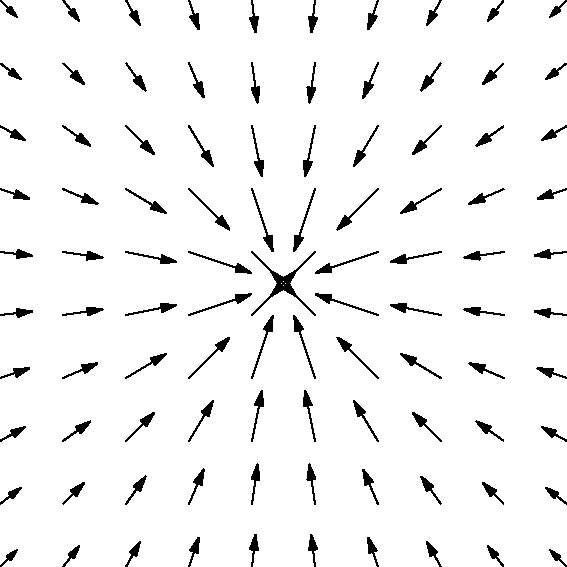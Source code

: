import graph;
size(10cm);
path vector(pair z) {return
(0,0)--(-z.x/(1+(z.x)^2+(z.y)^2), -z.y/(1+(z.x)^2+(z.y)^2));}
add(vectorfield(vector,(-4,-4),(4,4)));
